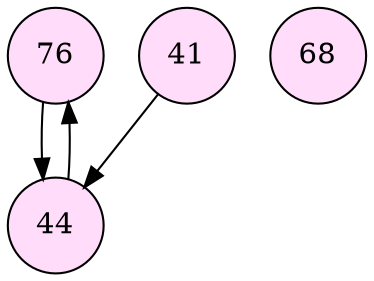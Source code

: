 /* x.gv */
digraph mainmap {
	node [
		shape = circle
		style = filled
		fillcolor = "#FEDCFA"
	]
//START nodes
	1 [label="76",];//node
	2 [label="44",];//node
	3 [label="41",];//node
	4 [label="68",]//node
//END nodes

//START edges
	1->2;//edge
	2->1;//edge
	3->2;//edge
//END edges


}
